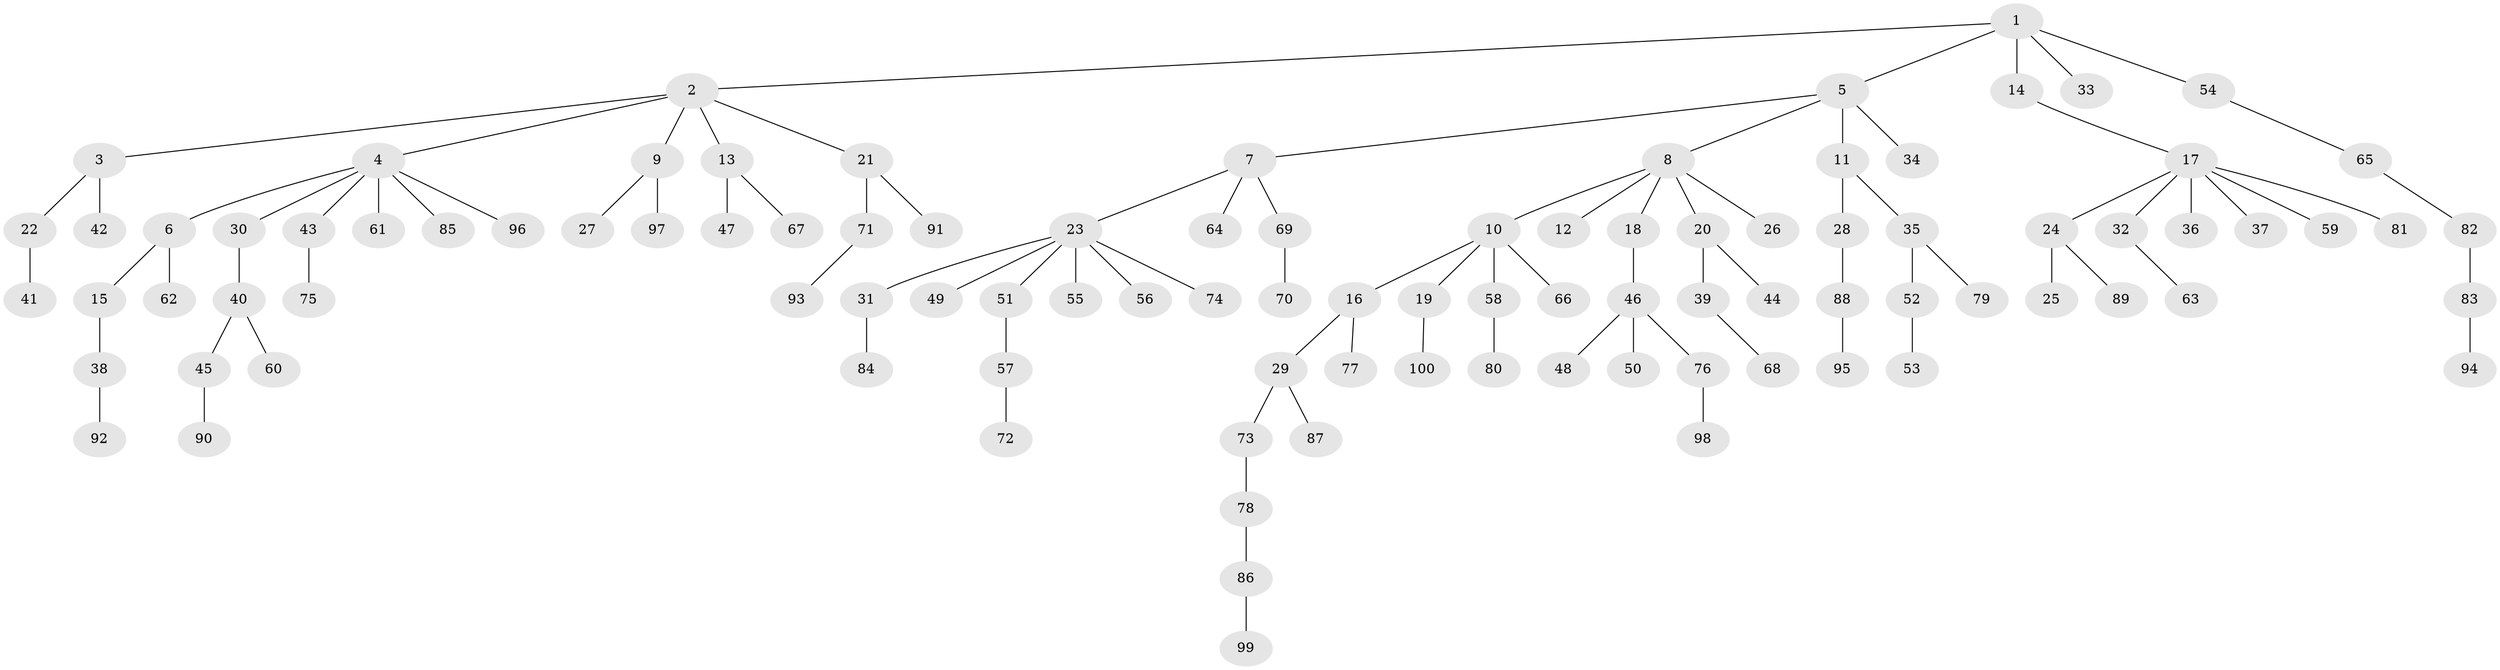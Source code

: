 // Generated by graph-tools (version 1.1) at 2025/11/02/21/25 10:11:10]
// undirected, 100 vertices, 99 edges
graph export_dot {
graph [start="1"]
  node [color=gray90,style=filled];
  1;
  2;
  3;
  4;
  5;
  6;
  7;
  8;
  9;
  10;
  11;
  12;
  13;
  14;
  15;
  16;
  17;
  18;
  19;
  20;
  21;
  22;
  23;
  24;
  25;
  26;
  27;
  28;
  29;
  30;
  31;
  32;
  33;
  34;
  35;
  36;
  37;
  38;
  39;
  40;
  41;
  42;
  43;
  44;
  45;
  46;
  47;
  48;
  49;
  50;
  51;
  52;
  53;
  54;
  55;
  56;
  57;
  58;
  59;
  60;
  61;
  62;
  63;
  64;
  65;
  66;
  67;
  68;
  69;
  70;
  71;
  72;
  73;
  74;
  75;
  76;
  77;
  78;
  79;
  80;
  81;
  82;
  83;
  84;
  85;
  86;
  87;
  88;
  89;
  90;
  91;
  92;
  93;
  94;
  95;
  96;
  97;
  98;
  99;
  100;
  1 -- 2;
  1 -- 5;
  1 -- 14;
  1 -- 33;
  1 -- 54;
  2 -- 3;
  2 -- 4;
  2 -- 9;
  2 -- 13;
  2 -- 21;
  3 -- 22;
  3 -- 42;
  4 -- 6;
  4 -- 30;
  4 -- 43;
  4 -- 61;
  4 -- 85;
  4 -- 96;
  5 -- 7;
  5 -- 8;
  5 -- 11;
  5 -- 34;
  6 -- 15;
  6 -- 62;
  7 -- 23;
  7 -- 64;
  7 -- 69;
  8 -- 10;
  8 -- 12;
  8 -- 18;
  8 -- 20;
  8 -- 26;
  9 -- 27;
  9 -- 97;
  10 -- 16;
  10 -- 19;
  10 -- 58;
  10 -- 66;
  11 -- 28;
  11 -- 35;
  13 -- 47;
  13 -- 67;
  14 -- 17;
  15 -- 38;
  16 -- 29;
  16 -- 77;
  17 -- 24;
  17 -- 32;
  17 -- 36;
  17 -- 37;
  17 -- 59;
  17 -- 81;
  18 -- 46;
  19 -- 100;
  20 -- 39;
  20 -- 44;
  21 -- 71;
  21 -- 91;
  22 -- 41;
  23 -- 31;
  23 -- 49;
  23 -- 51;
  23 -- 55;
  23 -- 56;
  23 -- 74;
  24 -- 25;
  24 -- 89;
  28 -- 88;
  29 -- 73;
  29 -- 87;
  30 -- 40;
  31 -- 84;
  32 -- 63;
  35 -- 52;
  35 -- 79;
  38 -- 92;
  39 -- 68;
  40 -- 45;
  40 -- 60;
  43 -- 75;
  45 -- 90;
  46 -- 48;
  46 -- 50;
  46 -- 76;
  51 -- 57;
  52 -- 53;
  54 -- 65;
  57 -- 72;
  58 -- 80;
  65 -- 82;
  69 -- 70;
  71 -- 93;
  73 -- 78;
  76 -- 98;
  78 -- 86;
  82 -- 83;
  83 -- 94;
  86 -- 99;
  88 -- 95;
}
